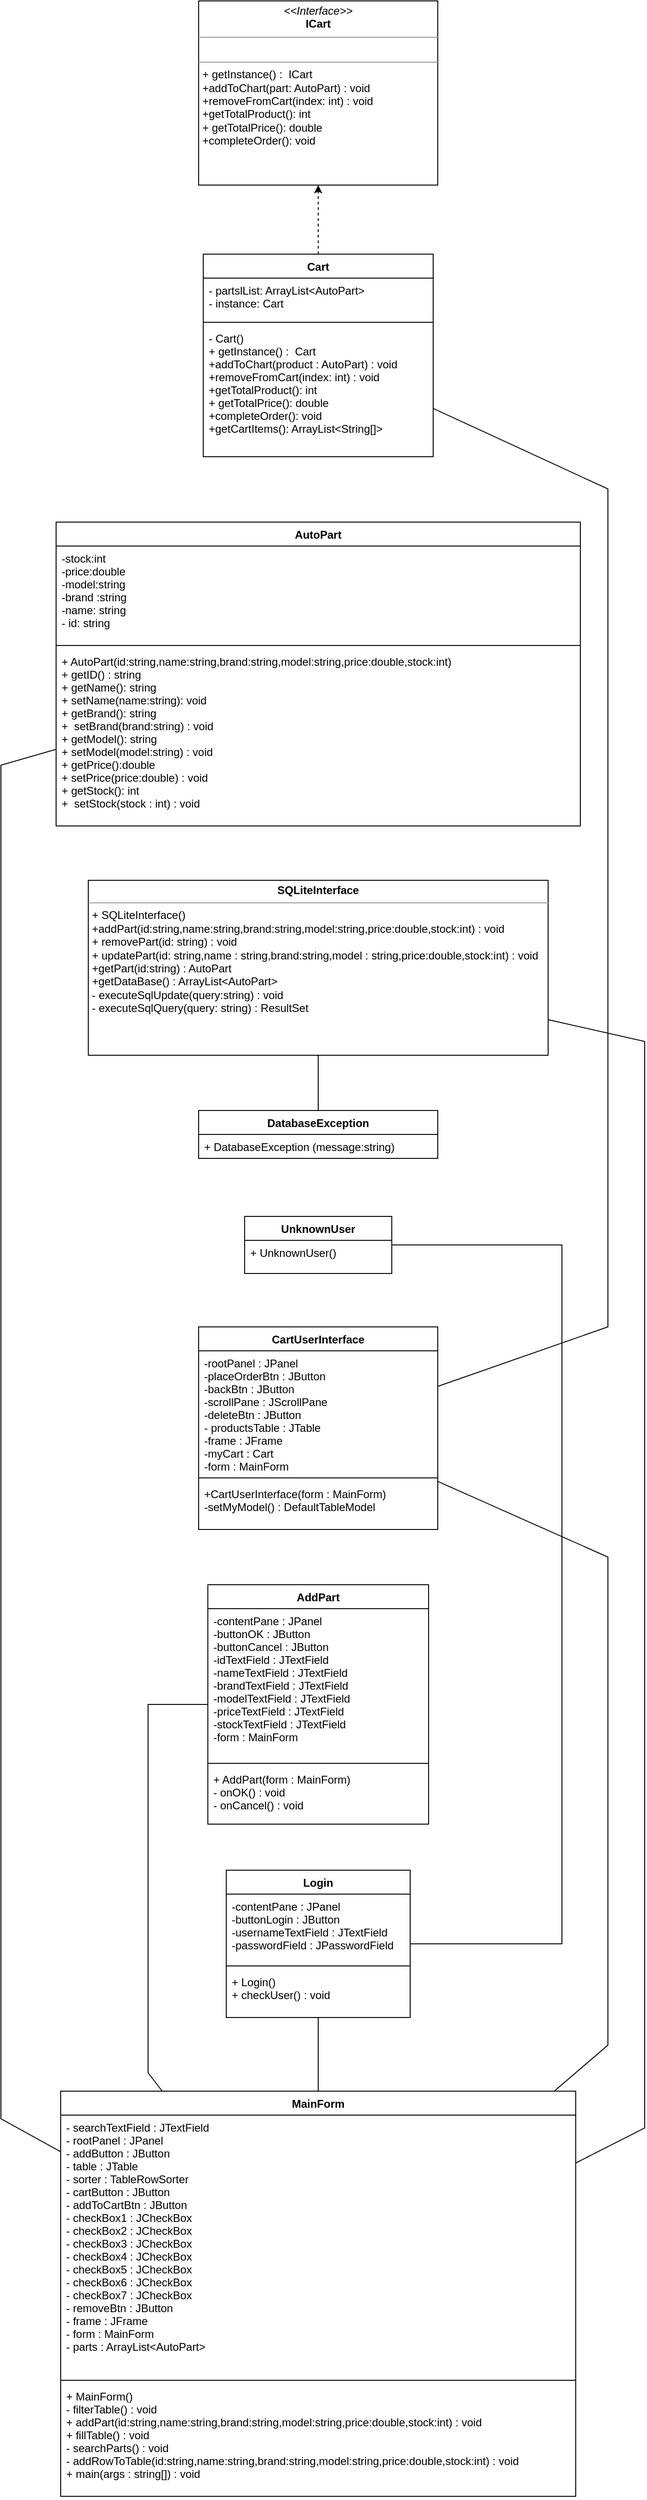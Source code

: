 <mxfile version="15.6.5" type="device"><diagram id="CN7UrY197M4MJSfF0rCB" name="DiagramaUML"><mxGraphModel dx="1038" dy="1671" grid="1" gridSize="10" guides="1" tooltips="1" connect="1" arrows="1" fold="1" page="1" pageScale="1" pageWidth="850" pageHeight="1100" math="0" shadow="0"><root><mxCell id="0"/><mxCell id="1" parent="0"/><mxCell id="P35nLeg_94yeaFr6RW82-1" value="AutoPart&#10;" style="swimlane;fontStyle=1;align=center;verticalAlign=top;childLayout=stackLayout;horizontal=1;startSize=26;horizontalStack=0;resizeParent=1;resizeParentMax=0;resizeLast=0;collapsible=1;marginBottom=0;fillColor=default;strokeColor=default;fontColor=default;" vertex="1" parent="1"><mxGeometry x="140" y="-464" width="570" height="330" as="geometry"/></mxCell><mxCell id="P35nLeg_94yeaFr6RW82-2" value="-stock:int&#10;-price:double&#10;-model:string&#10;-brand :string&#10;-name: string&#10;- id: string" style="text;strokeColor=none;fillColor=none;align=left;verticalAlign=top;spacingLeft=4;spacingRight=4;overflow=hidden;rotatable=0;points=[[0,0.5],[1,0.5]];portConstraint=eastwest;" vertex="1" parent="P35nLeg_94yeaFr6RW82-1"><mxGeometry y="26" width="570" height="104" as="geometry"/></mxCell><mxCell id="P35nLeg_94yeaFr6RW82-3" value="" style="line;strokeWidth=1;fillColor=none;align=left;verticalAlign=middle;spacingTop=-1;spacingLeft=3;spacingRight=3;rotatable=0;labelPosition=right;points=[];portConstraint=eastwest;" vertex="1" parent="P35nLeg_94yeaFr6RW82-1"><mxGeometry y="130" width="570" height="8" as="geometry"/></mxCell><mxCell id="P35nLeg_94yeaFr6RW82-4" value="+ AutoPart(id:string,name:string,brand:string,model:string,price:double,stock:int)&#10;+ getID() : string&#10;+ getName(): string&#10;+ setName(name:string): void&#10;+ getBrand(): string&#10;+  setBrand(brand:string) : void&#10;+ getModel(): string&#10;+ setModel(model:string) : void&#10;+ getPrice():double&#10;+ setPrice(price:double) : void&#10;+ getStock(): int&#10;+  setStock(stock : int) : void&#10;&#10;&#10;" style="text;strokeColor=none;fillColor=none;align=left;verticalAlign=top;spacingLeft=4;spacingRight=4;overflow=hidden;rotatable=0;points=[[0,0.5],[1,0.5]];portConstraint=eastwest;" vertex="1" parent="P35nLeg_94yeaFr6RW82-1"><mxGeometry y="138" width="570" height="192" as="geometry"/></mxCell><mxCell id="P35nLeg_94yeaFr6RW82-5" value="Cart" style="swimlane;fontStyle=1;align=center;verticalAlign=top;childLayout=stackLayout;horizontal=1;startSize=26;horizontalStack=0;resizeParent=1;resizeParentMax=0;resizeLast=0;collapsible=1;marginBottom=0;fillColor=default;strokeColor=default;fontColor=default;" vertex="1" parent="1"><mxGeometry x="300" y="-755" width="250" height="220" as="geometry"/></mxCell><mxCell id="P35nLeg_94yeaFr6RW82-6" value="- partslList: ArrayList&lt;AutoPart&gt;&#10;- instance: Cart" style="text;strokeColor=none;fillColor=none;align=left;verticalAlign=top;spacingLeft=4;spacingRight=4;overflow=hidden;rotatable=0;points=[[0,0.5],[1,0.5]];portConstraint=eastwest;fontColor=default;" vertex="1" parent="P35nLeg_94yeaFr6RW82-5"><mxGeometry y="26" width="250" height="44" as="geometry"/></mxCell><mxCell id="P35nLeg_94yeaFr6RW82-7" value="" style="line;strokeWidth=1;fillColor=none;align=left;verticalAlign=middle;spacingTop=-1;spacingLeft=3;spacingRight=3;rotatable=0;labelPosition=right;points=[];portConstraint=eastwest;" vertex="1" parent="P35nLeg_94yeaFr6RW82-5"><mxGeometry y="70" width="250" height="8" as="geometry"/></mxCell><mxCell id="P35nLeg_94yeaFr6RW82-8" value="- Cart()&#10;+ getInstance() :  Cart&#10;+addToChart(product : AutoPart) : void&#10;+removeFromCart(index: int) : void&#10;+getTotalProduct(): int&#10;+ getTotalPrice(): double&#10;+completeOrder(): void&#10;+getCartItems(): ArrayList&lt;String[]&gt;&#10;" style="text;strokeColor=none;fillColor=none;align=left;verticalAlign=top;spacingLeft=4;spacingRight=4;overflow=hidden;rotatable=0;points=[[0,0.5],[1,0.5]];portConstraint=eastwest;fontColor=default;" vertex="1" parent="P35nLeg_94yeaFr6RW82-5"><mxGeometry y="78" width="250" height="142" as="geometry"/></mxCell><mxCell id="P35nLeg_94yeaFr6RW82-9" value="DatabaseException" style="swimlane;fontStyle=1;align=center;verticalAlign=top;childLayout=stackLayout;horizontal=1;startSize=26;horizontalStack=0;resizeParent=1;resizeParentMax=0;resizeLast=0;collapsible=1;marginBottom=0;fillColor=default;strokeColor=default;fontColor=default;" vertex="1" parent="1"><mxGeometry x="295" y="175" width="260" height="52" as="geometry"/></mxCell><mxCell id="P35nLeg_94yeaFr6RW82-10" value="+ DatabaseException (message:string)" style="text;strokeColor=none;fillColor=none;align=left;verticalAlign=top;spacingLeft=4;spacingRight=4;overflow=hidden;rotatable=0;points=[[0,0.5],[1,0.5]];portConstraint=eastwest;" vertex="1" parent="P35nLeg_94yeaFr6RW82-9"><mxGeometry y="26" width="260" height="26" as="geometry"/></mxCell><mxCell id="P35nLeg_94yeaFr6RW82-11" value="&lt;p style=&quot;margin: 0px ; margin-top: 4px ; text-align: center&quot;&gt;&lt;b&gt;SQLiteInterface&lt;/b&gt;&lt;/p&gt;&lt;hr size=&quot;1&quot;&gt;&lt;p style=&quot;margin: 0px ; margin-left: 4px&quot;&gt;+ SQLiteInterface()&lt;/p&gt;&lt;p style=&quot;margin: 0px ; margin-left: 4px&quot;&gt;+addPart(id:string,name:string,brand:string,model:string,price:double,stock:int) : void&lt;/p&gt;&lt;p style=&quot;margin: 0px ; margin-left: 4px&quot;&gt;+ removePart(id: string) : void&lt;/p&gt;&lt;p style=&quot;margin: 0px ; margin-left: 4px&quot;&gt;+ updatePart(id: string,name : string,brand:string,model : string,price:double,stock:int) : void&lt;/p&gt;&lt;p style=&quot;margin: 0px ; margin-left: 4px&quot;&gt;+getPart(id:string) : AutoPart&lt;/p&gt;&lt;p style=&quot;margin: 0px ; margin-left: 4px&quot;&gt;+getDataBase() : ArrayList&amp;lt;AutoPart&amp;gt;&lt;/p&gt;&lt;p style=&quot;margin: 0px ; margin-left: 4px&quot;&gt;- executeSqlUpdate(query:string) : void&lt;/p&gt;&lt;p style=&quot;margin: 0px ; margin-left: 4px&quot;&gt;- executeSqlQuery(query: string) : ResultSet&lt;/p&gt;&lt;p style=&quot;margin: 0px ; margin-left: 4px&quot;&gt;&lt;br&gt;&lt;/p&gt;" style="verticalAlign=top;align=left;overflow=fill;fontSize=12;fontFamily=Helvetica;html=1;fillColor=default;strokeColor=default;fontColor=default;" vertex="1" parent="1"><mxGeometry x="175" y="-75" width="500" height="190" as="geometry"/></mxCell><mxCell id="P35nLeg_94yeaFr6RW82-12" value="UnknownUser" style="swimlane;fontStyle=1;align=center;verticalAlign=top;childLayout=stackLayout;horizontal=1;startSize=26;horizontalStack=0;resizeParent=1;resizeParentMax=0;resizeLast=0;collapsible=1;marginBottom=0;fillColor=default;strokeColor=default;fontColor=default;" vertex="1" parent="1"><mxGeometry x="345" y="290" width="160" height="62" as="geometry"/></mxCell><mxCell id="P35nLeg_94yeaFr6RW82-13" value="+ UnknownUser()" style="text;strokeColor=none;fillColor=none;align=left;verticalAlign=top;spacingLeft=4;spacingRight=4;overflow=hidden;rotatable=0;points=[[0,0.5],[1,0.5]];portConstraint=eastwest;fontColor=default;" vertex="1" parent="P35nLeg_94yeaFr6RW82-12"><mxGeometry y="26" width="160" height="36" as="geometry"/></mxCell><mxCell id="P35nLeg_94yeaFr6RW82-23" value="&lt;p style=&quot;margin: 0px ; margin-top: 4px ; text-align: center&quot;&gt;&lt;i&gt;&amp;lt;&amp;lt;Interface&amp;gt;&amp;gt;&lt;/i&gt;&lt;br&gt;&lt;b&gt;ICart&lt;/b&gt;&lt;/p&gt;&lt;hr size=&quot;1&quot;&gt;&lt;p style=&quot;margin: 0px ; margin-left: 4px&quot;&gt;&lt;br&gt;&lt;/p&gt;&lt;hr size=&quot;1&quot;&gt;&lt;p style=&quot;margin: 0px ; margin-left: 4px&quot;&gt;+ getInstance() :&amp;nbsp; ICart&lt;br style=&quot;padding: 0px ; margin: 0px&quot;&gt;+addToChart(part: AutoPart) : void&lt;br style=&quot;padding: 0px ; margin: 0px&quot;&gt;+removeFromCart(index: int) : void&lt;br style=&quot;padding: 0px ; margin: 0px&quot;&gt;+getTotalProduct(): int&lt;br style=&quot;padding: 0px ; margin: 0px&quot;&gt;+ getTotalPrice(): double&lt;br style=&quot;padding: 0px ; margin: 0px&quot;&gt;+completeOrder(): void&lt;/p&gt;&lt;div style=&quot;padding: 0px ; margin: 0px&quot;&gt;&lt;br style=&quot;padding: 0px ; margin: 0px&quot;&gt;&lt;/div&gt;" style="verticalAlign=top;align=left;overflow=fill;fontSize=12;fontFamily=Helvetica;html=1;fontColor=default;strokeColor=default;fillColor=default;" vertex="1" parent="1"><mxGeometry x="295" y="-1030" width="260" height="200" as="geometry"/></mxCell><mxCell id="P35nLeg_94yeaFr6RW82-24" value="CartUserInterface" style="swimlane;fontStyle=1;align=center;verticalAlign=top;childLayout=stackLayout;horizontal=1;startSize=26;horizontalStack=0;resizeParent=1;resizeParentMax=0;resizeLast=0;collapsible=1;marginBottom=0;fillColor=default;strokeColor=default;fontColor=default;" vertex="1" parent="1"><mxGeometry x="295" y="410" width="260" height="220" as="geometry"/></mxCell><mxCell id="P35nLeg_94yeaFr6RW82-25" value="-rootPanel : JPanel&#10;-placeOrderBtn : JButton&#10;-backBtn : JButton&#10;-scrollPane : JScrollPane&#10;-deleteBtn : JButton&#10;- productsTable : JTable&#10;-frame : JFrame&#10;-myCart : Cart&#10;-form : MainForm" style="text;strokeColor=none;fillColor=none;align=left;verticalAlign=top;spacingLeft=4;spacingRight=4;overflow=hidden;rotatable=0;points=[[0,0.5],[1,0.5]];portConstraint=eastwest;" vertex="1" parent="P35nLeg_94yeaFr6RW82-24"><mxGeometry y="26" width="260" height="134" as="geometry"/></mxCell><mxCell id="P35nLeg_94yeaFr6RW82-26" value="" style="line;strokeWidth=1;fillColor=none;align=left;verticalAlign=middle;spacingTop=-1;spacingLeft=3;spacingRight=3;rotatable=0;labelPosition=right;points=[];portConstraint=eastwest;" vertex="1" parent="P35nLeg_94yeaFr6RW82-24"><mxGeometry y="160" width="260" height="8" as="geometry"/></mxCell><mxCell id="P35nLeg_94yeaFr6RW82-27" value="+CartUserInterface(form : MainForm)&#10;-setMyModel() : DefaultTableModel" style="text;strokeColor=none;fillColor=none;align=left;verticalAlign=top;spacingLeft=4;spacingRight=4;overflow=hidden;rotatable=0;points=[[0,0.5],[1,0.5]];portConstraint=eastwest;" vertex="1" parent="P35nLeg_94yeaFr6RW82-24"><mxGeometry y="168" width="260" height="52" as="geometry"/></mxCell><mxCell id="P35nLeg_94yeaFr6RW82-32" value="AddPart&#10;" style="swimlane;fontStyle=1;align=center;verticalAlign=top;childLayout=stackLayout;horizontal=1;startSize=26;horizontalStack=0;resizeParent=1;resizeParentMax=0;resizeLast=0;collapsible=1;marginBottom=0;fillColor=default;strokeColor=default;fontColor=default;" vertex="1" parent="1"><mxGeometry x="305" y="690" width="240" height="260" as="geometry"/></mxCell><mxCell id="P35nLeg_94yeaFr6RW82-33" value="-contentPane : JPanel&#10;-buttonOK : JButton&#10;-buttonCancel : JButton&#10;-idTextField : JTextField&#10;-nameTextField : JTextField&#10;-brandTextField : JTextField&#10;-modelTextField : JTextField&#10;-priceTextField : JTextField&#10;-stockTextField : JTextField&#10;-form : MainForm" style="text;strokeColor=none;fillColor=none;align=left;verticalAlign=top;spacingLeft=4;spacingRight=4;overflow=hidden;rotatable=0;points=[[0,0.5],[1,0.5]];portConstraint=eastwest;" vertex="1" parent="P35nLeg_94yeaFr6RW82-32"><mxGeometry y="26" width="240" height="164" as="geometry"/></mxCell><mxCell id="P35nLeg_94yeaFr6RW82-34" value="" style="line;strokeWidth=1;fillColor=none;align=left;verticalAlign=middle;spacingTop=-1;spacingLeft=3;spacingRight=3;rotatable=0;labelPosition=right;points=[];portConstraint=eastwest;" vertex="1" parent="P35nLeg_94yeaFr6RW82-32"><mxGeometry y="190" width="240" height="8" as="geometry"/></mxCell><mxCell id="P35nLeg_94yeaFr6RW82-35" value="+ AddPart(form : MainForm)&#10;- onOK() : void&#10;- onCancel() : void" style="text;strokeColor=none;fillColor=none;align=left;verticalAlign=top;spacingLeft=4;spacingRight=4;overflow=hidden;rotatable=0;points=[[0,0.5],[1,0.5]];portConstraint=eastwest;" vertex="1" parent="P35nLeg_94yeaFr6RW82-32"><mxGeometry y="198" width="240" height="62" as="geometry"/></mxCell><mxCell id="P35nLeg_94yeaFr6RW82-36" value="Login" style="swimlane;fontStyle=1;align=center;verticalAlign=top;childLayout=stackLayout;horizontal=1;startSize=26;horizontalStack=0;resizeParent=1;resizeParentMax=0;resizeLast=0;collapsible=1;marginBottom=0;fillColor=default;strokeColor=default;fontColor=default;" vertex="1" parent="1"><mxGeometry x="325" y="1000" width="200" height="160" as="geometry"/></mxCell><mxCell id="P35nLeg_94yeaFr6RW82-37" value="-contentPane : JPanel&#10;-buttonLogin : JButton&#10;-usernameTextField : JTextField&#10;-passwordField : JPasswordField" style="text;strokeColor=none;fillColor=none;align=left;verticalAlign=top;spacingLeft=4;spacingRight=4;overflow=hidden;rotatable=0;points=[[0,0.5],[1,0.5]];portConstraint=eastwest;" vertex="1" parent="P35nLeg_94yeaFr6RW82-36"><mxGeometry y="26" width="200" height="74" as="geometry"/></mxCell><mxCell id="P35nLeg_94yeaFr6RW82-38" value="" style="line;strokeWidth=1;fillColor=none;align=left;verticalAlign=middle;spacingTop=-1;spacingLeft=3;spacingRight=3;rotatable=0;labelPosition=right;points=[];portConstraint=eastwest;" vertex="1" parent="P35nLeg_94yeaFr6RW82-36"><mxGeometry y="100" width="200" height="8" as="geometry"/></mxCell><mxCell id="P35nLeg_94yeaFr6RW82-39" value="+ Login()&#10;+ checkUser() : void&#10;&#10;&#10;" style="text;strokeColor=none;fillColor=none;align=left;verticalAlign=top;spacingLeft=4;spacingRight=4;overflow=hidden;rotatable=0;points=[[0,0.5],[1,0.5]];portConstraint=eastwest;" vertex="1" parent="P35nLeg_94yeaFr6RW82-36"><mxGeometry y="108" width="200" height="52" as="geometry"/></mxCell><mxCell id="P35nLeg_94yeaFr6RW82-40" value="MainForm" style="swimlane;fontStyle=1;align=center;verticalAlign=top;childLayout=stackLayout;horizontal=1;startSize=26;horizontalStack=0;resizeParent=1;resizeParentMax=0;resizeLast=0;collapsible=1;marginBottom=0;fillColor=default;strokeColor=default;fontColor=default;" vertex="1" parent="1"><mxGeometry x="145" y="1240" width="560" height="440" as="geometry"/></mxCell><mxCell id="P35nLeg_94yeaFr6RW82-41" value="- searchTextField : JTextField&#10;- rootPanel : JPanel&#10;- addButton : JButton&#10;- table : JTable&#10;- sorter : TableRowSorter&#10;- cartButton : JButton&#10;- addToCartBtn : JButton&#10;- checkBox1 : JCheckBox&#10;- checkBox2 : JCheckBox&#10;- checkBox3 : JCheckBox&#10;- checkBox4 : JCheckBox&#10;- checkBox5 : JCheckBox&#10;- checkBox6 : JCheckBox&#10;- checkBox7 : JCheckBox&#10;- removeBtn : JButton&#10;- frame : JFrame&#10;- form : MainForm&#10;- parts : ArrayList&lt;AutoPart&gt;" style="text;strokeColor=none;fillColor=none;align=left;verticalAlign=top;spacingLeft=4;spacingRight=4;overflow=hidden;rotatable=0;points=[[0,0.5],[1,0.5]];portConstraint=eastwest;" vertex="1" parent="P35nLeg_94yeaFr6RW82-40"><mxGeometry y="26" width="560" height="284" as="geometry"/></mxCell><mxCell id="P35nLeg_94yeaFr6RW82-42" value="" style="line;strokeWidth=1;fillColor=none;align=left;verticalAlign=middle;spacingTop=-1;spacingLeft=3;spacingRight=3;rotatable=0;labelPosition=right;points=[];portConstraint=eastwest;" vertex="1" parent="P35nLeg_94yeaFr6RW82-40"><mxGeometry y="310" width="560" height="8" as="geometry"/></mxCell><mxCell id="P35nLeg_94yeaFr6RW82-43" value="+ MainForm()&#10;- filterTable() : void&#10;+ addPart(id:string,name:string,brand:string,model:string,price:double,stock:int) : void&#10;+ fillTable() : void&#10;- searchParts() : void&#10;- addRowToTable(id:string,name:string,brand:string,model:string,price:double,stock:int) : void&#10;+ main(args : string[]) : void" style="text;strokeColor=none;fillColor=none;align=left;verticalAlign=top;spacingLeft=4;spacingRight=4;overflow=hidden;rotatable=0;points=[[0,0.5],[1,0.5]];portConstraint=eastwest;" vertex="1" parent="P35nLeg_94yeaFr6RW82-40"><mxGeometry y="318" width="560" height="122" as="geometry"/></mxCell><mxCell id="P35nLeg_94yeaFr6RW82-47" value="" style="endArrow=classic;html=1;rounded=0;fontColor=default;dashed=1;strokeColor=default;labelBackgroundColor=default;" edge="1" parent="1" source="P35nLeg_94yeaFr6RW82-5" target="P35nLeg_94yeaFr6RW82-23"><mxGeometry width="50" height="50" relative="1" as="geometry"><mxPoint x="680" y="-670" as="sourcePoint"/><mxPoint x="720" y="-830" as="targetPoint"/></mxGeometry></mxCell><mxCell id="P35nLeg_94yeaFr6RW82-48" value="" style="endArrow=none;html=1;rounded=0;labelBackgroundColor=default;fontColor=default;strokeColor=default;" edge="1" parent="1" source="P35nLeg_94yeaFr6RW82-9" target="P35nLeg_94yeaFr6RW82-11"><mxGeometry width="50" height="50" relative="1" as="geometry"><mxPoint x="560" y="190" as="sourcePoint"/><mxPoint x="610" y="140" as="targetPoint"/></mxGeometry></mxCell><mxCell id="P35nLeg_94yeaFr6RW82-54" value="" style="endArrow=none;html=1;rounded=0;labelBackgroundColor=default;fontColor=default;strokeColor=default;" edge="1" parent="1" source="P35nLeg_94yeaFr6RW82-36" target="P35nLeg_94yeaFr6RW82-12"><mxGeometry width="50" height="50" relative="1" as="geometry"><mxPoint x="670" y="410" as="sourcePoint"/><mxPoint x="470" y="310" as="targetPoint"/><Array as="points"><mxPoint x="690" y="1080"/><mxPoint x="690" y="700"/><mxPoint x="690" y="321"/></Array></mxGeometry></mxCell><mxCell id="P35nLeg_94yeaFr6RW82-55" value="" style="endArrow=none;html=1;rounded=0;labelBackgroundColor=default;fontColor=default;strokeColor=default;" edge="1" parent="1" source="P35nLeg_94yeaFr6RW82-40" target="P35nLeg_94yeaFr6RW82-32"><mxGeometry width="50" height="50" relative="1" as="geometry"><mxPoint x="170" y="970" as="sourcePoint"/><mxPoint x="220" y="920" as="targetPoint"/><Array as="points"><mxPoint x="240" y="1220"/><mxPoint x="240" y="930"/><mxPoint x="240" y="820"/></Array></mxGeometry></mxCell><mxCell id="P35nLeg_94yeaFr6RW82-56" value="" style="endArrow=none;html=1;rounded=0;labelBackgroundColor=default;fontColor=default;strokeColor=default;" edge="1" parent="1" source="P35nLeg_94yeaFr6RW82-40" target="P35nLeg_94yeaFr6RW82-1"><mxGeometry width="50" height="50" relative="1" as="geometry"><mxPoint x="120" y="1340" as="sourcePoint"/><mxPoint x="90" y="-330" as="targetPoint"/><Array as="points"><mxPoint x="80" y="1270"/><mxPoint x="80" y="-200"/></Array></mxGeometry></mxCell><mxCell id="P35nLeg_94yeaFr6RW82-57" value="" style="endArrow=none;html=1;rounded=0;labelBackgroundColor=default;fontColor=default;strokeColor=default;" edge="1" parent="1" source="P35nLeg_94yeaFr6RW82-5" target="P35nLeg_94yeaFr6RW82-24"><mxGeometry width="50" height="50" relative="1" as="geometry"><mxPoint x="650" y="-650" as="sourcePoint"/><mxPoint x="700" y="-700" as="targetPoint"/><Array as="points"><mxPoint x="740" y="-500"/><mxPoint x="740" y="410"/></Array></mxGeometry></mxCell><mxCell id="P35nLeg_94yeaFr6RW82-59" value="" style="endArrow=none;html=1;rounded=0;labelBackgroundColor=default;fontColor=default;strokeColor=default;" edge="1" parent="1" source="P35nLeg_94yeaFr6RW82-40" target="P35nLeg_94yeaFr6RW82-11"><mxGeometry width="50" height="50" relative="1" as="geometry"><mxPoint x="420" y="90" as="sourcePoint"/><mxPoint x="470" y="40" as="targetPoint"/><Array as="points"><mxPoint x="780" y="1280"/><mxPoint x="780" y="100"/></Array></mxGeometry></mxCell><mxCell id="P35nLeg_94yeaFr6RW82-60" value="" style="endArrow=none;html=1;rounded=0;labelBackgroundColor=default;fontColor=default;strokeColor=default;" edge="1" parent="1" source="P35nLeg_94yeaFr6RW82-40" target="P35nLeg_94yeaFr6RW82-36"><mxGeometry width="50" height="50" relative="1" as="geometry"><mxPoint x="420" y="1240" as="sourcePoint"/><mxPoint x="470" y="1190" as="targetPoint"/></mxGeometry></mxCell><mxCell id="P35nLeg_94yeaFr6RW82-61" value="" style="endArrow=none;html=1;rounded=0;labelBackgroundColor=default;fontColor=default;strokeColor=default;" edge="1" parent="1" source="P35nLeg_94yeaFr6RW82-40" target="P35nLeg_94yeaFr6RW82-24"><mxGeometry width="50" height="50" relative="1" as="geometry"><mxPoint x="420" y="540" as="sourcePoint"/><mxPoint x="470" y="490" as="targetPoint"/><Array as="points"><mxPoint x="740" y="1190"/><mxPoint x="740" y="660"/></Array></mxGeometry></mxCell></root></mxGraphModel></diagram></mxfile>